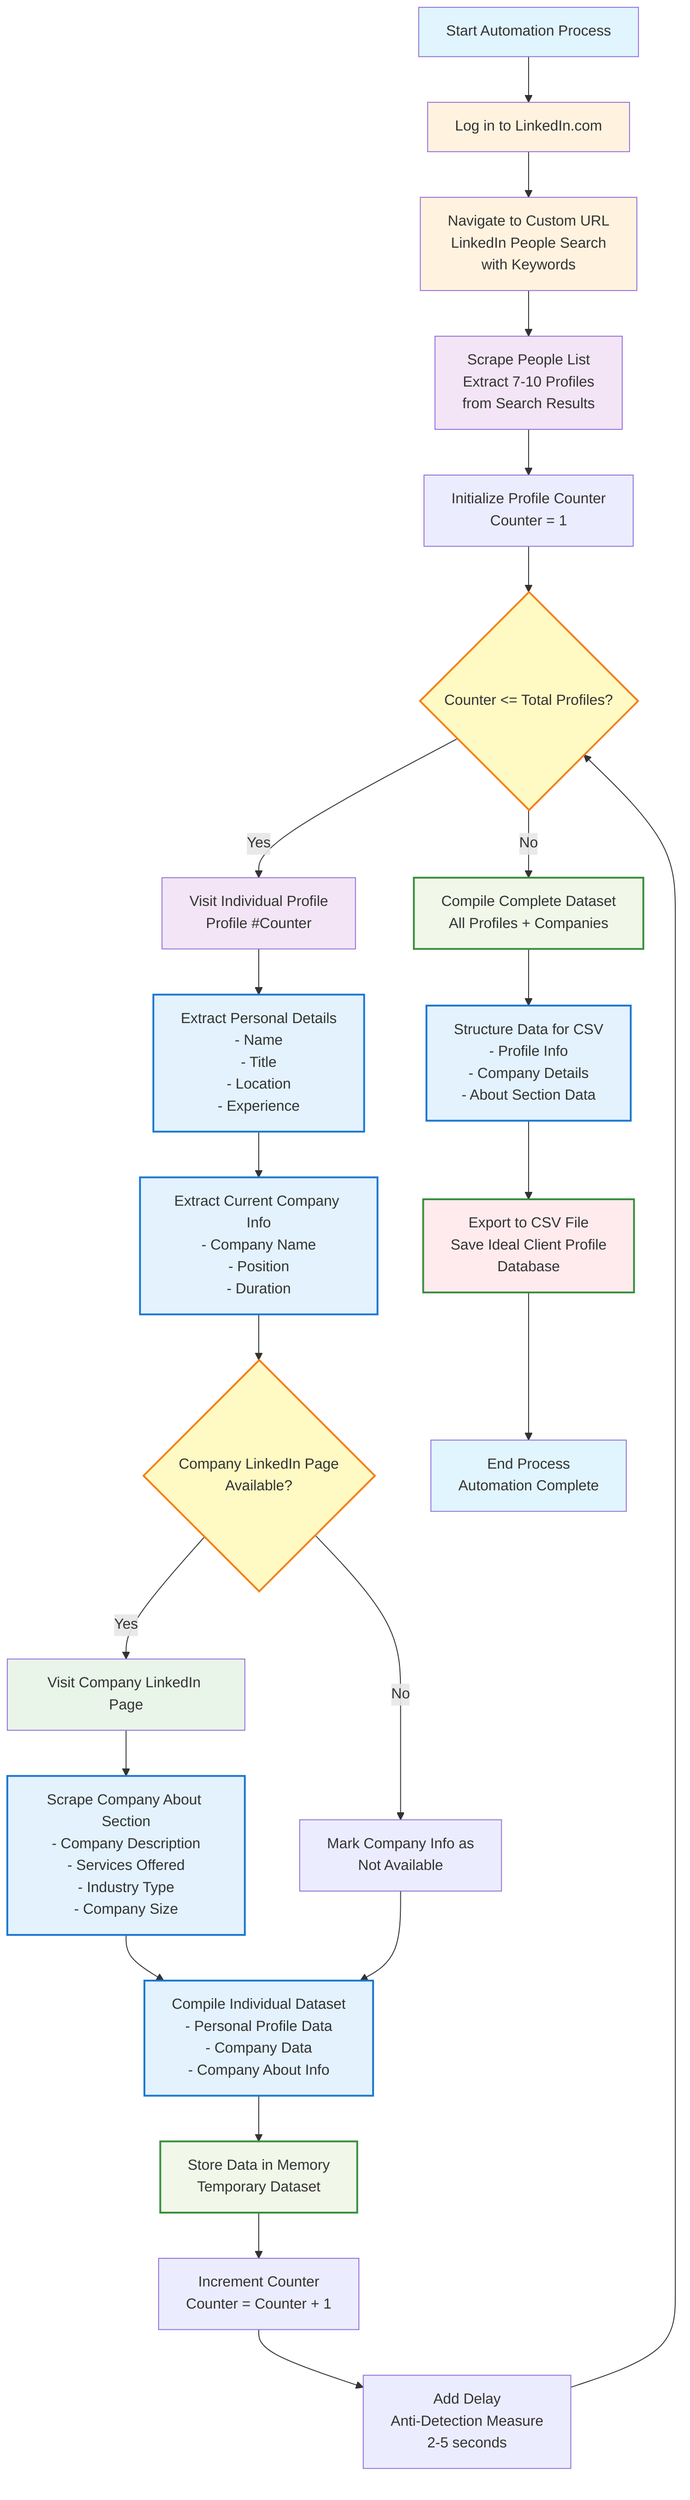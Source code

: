 flowchart TD
    A[Start Automation Process] --> B[Log in to LinkedIn.com]
    B --> C[Navigate to Custom URL<br/>LinkedIn People Search<br/>with Keywords]
    C --> D[Scrape People List<br/>Extract 7-10 Profiles<br/>from Search Results]
    D --> E[Initialize Profile Counter<br/>Counter = 1]
    E --> F{Counter <= Total Profiles?}
    F -->|Yes| G[Visit Individual Profile<br/>Profile #Counter]
    G --> H[Extract Personal Details<br/>- Name<br/>- Title<br/>- Location<br/>- Experience]
    H --> I[Extract Current Company Info<br/>- Company Name<br/>- Position<br/>- Duration]
    I --> J{Company LinkedIn Page<br/>Available?}
    J -->|Yes| K[Visit Company LinkedIn Page]
    J -->|No| L[Mark Company Info as<br/>Not Available]
    K --> M[Scrape Company About Section<br/>- Company Description<br/>- Services Offered<br/>- Industry Type<br/>- Company Size]
    M --> N[Compile Individual Dataset<br/>- Personal Profile Data<br/>- Company Data<br/>- Company About Info]
    L --> N
    N --> O[Store Data in Memory<br/>Temporary Dataset]
    O --> P[Increment Counter<br/>Counter = Counter + 1]
    P --> Q[Add Delay<br/>Anti-Detection Measure<br/>2-5 seconds]
    Q --> F
    F -->|No| R[Compile Complete Dataset<br/>All Profiles + Companies]
    R --> S[Structure Data for CSV<br/>- Profile Info<br/>- Company Details<br/>- About Section Data]
    S --> T[Export to CSV File<br/>Save Ideal Client Profile<br/>Database]
    T --> U[End Process<br/>Automation Complete]

    style A fill:#e1f5fe
    style B fill:#fff3e0
    style C fill:#fff3e0
    style D fill:#f3e5f5
    style G fill:#f3e5f5
    style K fill:#e8f5e8
    style T fill:#ffebee
    style U fill:#e1f5fe

    classDef decision fill:#fff9c4,stroke:#f57f17,stroke-width:2px
    classDef process fill:#e3f2fd,stroke:#1976d2,stroke-width:2px
    classDef data fill:#f1f8e9,stroke:#388e3c,stroke-width:2px
    
    class F,J decision
    class H,I,M,N,S process
    class O,R,T data
